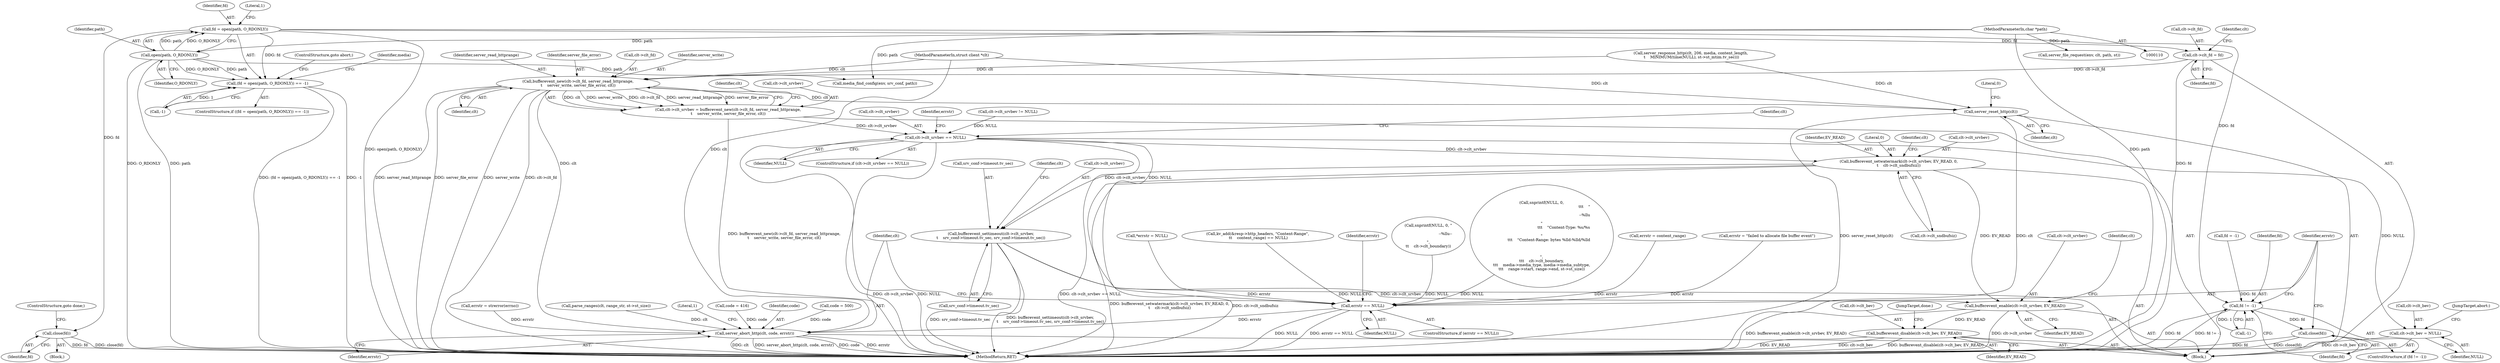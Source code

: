 digraph "0_src_142cfc82b932bc211218fbd7bdda8c7ce83f19df_1@API" {
"1000209" [label="(Call,fd = open(path, O_RDONLY))"];
"1000211" [label="(Call,open(path, O_RDONLY))"];
"1000113" [label="(MethodParameterIn,char *path)"];
"1000208" [label="(Call,(fd = open(path, O_RDONLY)) == -1)"];
"1000428" [label="(Call,close(fd))"];
"1000433" [label="(Call,clt->clt_fd = fd)"];
"1000457" [label="(Call,bufferevent_new(clt->clt_fd, server_read_httprange,\n\t    server_write, server_file_error, clt))"];
"1000453" [label="(Call,clt->clt_srvbev = bufferevent_new(clt->clt_fd, server_read_httprange,\n\t    server_write, server_file_error, clt))"];
"1000466" [label="(Call,clt->clt_srvbev == NULL)"];
"1000476" [label="(Call,bufferevent_setwatermark(clt->clt_srvbev, EV_READ, 0,\n\t    clt->clt_sndbufsiz))"];
"1000485" [label="(Call,bufferevent_settimeout(clt->clt_srvbev,\n\t    srv_conf->timeout.tv_sec, srv_conf->timeout.tv_sec))"];
"1000499" [label="(Call,bufferevent_enable(clt->clt_srvbev, EV_READ))"];
"1000504" [label="(Call,bufferevent_disable(clt->clt_bev, EV_READ))"];
"1000526" [label="(Call,clt->clt_bev = NULL)"];
"1000540" [label="(Call,errstr == NULL)"];
"1000547" [label="(Call,server_abort_http(clt, code, errstr))"];
"1000510" [label="(Call,server_reset_http(clt))"];
"1000533" [label="(Call,fd != -1)"];
"1000537" [label="(Call,close(fd))"];
"1000182" [label="(Call,parse_ranges(clt, range_str, st->st_size))"];
"1000509" [label="(JumpTarget,done:)"];
"1000467" [label="(Call,clt->clt_srvbev)"];
"1000486" [label="(Call,clt->clt_srvbev)"];
"1000464" [label="(Identifier,clt)"];
"1000462" [label="(Identifier,server_write)"];
"1000258" [label="(Call,kv_add(&resp->http_headers, \"Content-Range\",\n \t\t    content_range) == NULL)"];
"1000212" [label="(Identifier,path)"];
"1000530" [label="(Identifier,NULL)"];
"1000487" [label="(Identifier,clt)"];
"1000213" [label="(Identifier,O_RDONLY)"];
"1000505" [label="(Call,clt->clt_bev)"];
"1000210" [label="(Identifier,fd)"];
"1000219" [label="(Call,media_find_config(env, srv_conf, path))"];
"1000468" [label="(Identifier,clt)"];
"1000494" [label="(Call,srv_conf->timeout.tv_sec)"];
"1000548" [label="(Identifier,clt)"];
"1000211" [label="(Call,open(path, O_RDONLY))"];
"1000441" [label="(Identifier,clt)"];
"1000511" [label="(Identifier,clt)"];
"1000461" [label="(Identifier,server_read_httprange)"];
"1000541" [label="(Identifier,errstr)"];
"1000470" [label="(Identifier,NULL)"];
"1000116" [label="(Block,)"];
"1000454" [label="(Call,clt->clt_srvbev)"];
"1000154" [label="(Call,fd = -1)"];
"1000537" [label="(Call,close(fd))"];
"1000533" [label="(Call,fd != -1)"];
"1000463" [label="(Identifier,server_file_error)"];
"1000510" [label="(Call,server_reset_http(clt))"];
"1000209" [label="(Call,fd = open(path, O_RDONLY))"];
"1000503" [label="(Identifier,EV_READ)"];
"1000473" [label="(Identifier,errstr)"];
"1000513" [label="(Literal,0)"];
"1000215" [label="(Literal,1)"];
"1000458" [label="(Call,clt->clt_fd)"];
"1000527" [label="(Call,clt->clt_bev)"];
"1000453" [label="(Call,clt->clt_srvbev = bufferevent_new(clt->clt_fd, server_read_httprange,\n\t    server_write, server_file_error, clt))"];
"1000457" [label="(Call,bufferevent_new(clt->clt_fd, server_read_httprange,\n\t    server_write, server_file_error, clt))"];
"1000216" [label="(ControlStructure,goto abort;)"];
"1000542" [label="(Identifier,NULL)"];
"1000477" [label="(Call,clt->clt_srvbev)"];
"1000489" [label="(Call,srv_conf->timeout.tv_sec)"];
"1000544" [label="(Identifier,errstr)"];
"1000433" [label="(Call,clt->clt_fd = fd)"];
"1000428" [label="(Call,close(fd))"];
"1000547" [label="(Call,server_abort_http(clt, code, errstr))"];
"1000361" [label="(Call,snprintf(NULL, 0, \"\r\n--%llu--\r\n\",\n\t\t    clt->clt_boundary))"];
"1000482" [label="(Call,clt->clt_sndbufsiz)"];
"1000437" [label="(Identifier,fd)"];
"1000540" [label="(Call,errstr == NULL)"];
"1000531" [label="(JumpTarget,abort:)"];
"1000553" [label="(Literal,1)"];
"1000485" [label="(Call,bufferevent_settimeout(clt->clt_srvbev,\n\t    srv_conf->timeout.tv_sec, srv_conf->timeout.tv_sec))"];
"1000535" [label="(Call,-1)"];
"1000190" [label="(Call,code = 416)"];
"1000480" [label="(Identifier,EV_READ)"];
"1000538" [label="(Identifier,fd)"];
"1000465" [label="(ControlStructure,if (clt->clt_srvbev == NULL))"];
"1000409" [label="(Call,server_response_http(clt, 206, media, content_length,\n \t    MINIMUM(time(NULL), st->st_mtim.tv_sec)))"];
"1000320" [label="(Call,snprintf(NULL, 0,\n\t\t\t    \"\r\n--%llu\r\n\"\n\t\t\t    \"Content-Type: %s/%s\r\n\"\n \t\t\t    \"Content-Range: bytes %lld-%lld/%lld\r\n\r\n\",\n\t\t\t    clt->clt_boundary,\n\t\t\t    media->media_type, media->media_subtype,\n\t\t\t    range->start, range->end, st->st_size))"];
"1000554" [label="(MethodReturn,RET)"];
"1000539" [label="(ControlStructure,if (errstr == NULL))"];
"1000549" [label="(Identifier,code)"];
"1000532" [label="(ControlStructure,if (fd != -1))"];
"1000476" [label="(Call,bufferevent_setwatermark(clt->clt_srvbev, EV_READ, 0,\n\t    clt->clt_sndbufsiz))"];
"1000150" [label="(Call,code = 500)"];
"1000543" [label="(Call,errstr = strerror(errno))"];
"1000208" [label="(Call,(fd = open(path, O_RDONLY)) == -1)"];
"1000439" [label="(Call,clt->clt_srvbev != NULL)"];
"1000481" [label="(Literal,0)"];
"1000526" [label="(Call,clt->clt_bev = NULL)"];
"1000500" [label="(Call,clt->clt_srvbev)"];
"1000424" [label="(Block,)"];
"1000478" [label="(Identifier,clt)"];
"1000499" [label="(Call,bufferevent_enable(clt->clt_srvbev, EV_READ))"];
"1000466" [label="(Call,clt->clt_srvbev == NULL)"];
"1000113" [label="(MethodParameterIn,char *path)"];
"1000504" [label="(Call,bufferevent_disable(clt->clt_bev, EV_READ))"];
"1000214" [label="(Call,-1)"];
"1000203" [label="(Call,errstr = content_range)"];
"1000501" [label="(Identifier,clt)"];
"1000207" [label="(ControlStructure,if ((fd = open(path, O_RDONLY)) == -1))"];
"1000508" [label="(Identifier,EV_READ)"];
"1000472" [label="(Call,errstr = \"failed to allocate file buffer event\")"];
"1000506" [label="(Identifier,clt)"];
"1000112" [label="(MethodParameterIn,struct client *clt)"];
"1000429" [label="(Identifier,fd)"];
"1000163" [label="(Call,*errstr = NULL)"];
"1000434" [label="(Call,clt->clt_fd)"];
"1000430" [label="(ControlStructure,goto done;)"];
"1000550" [label="(Identifier,errstr)"];
"1000173" [label="(Call,server_file_request(env, clt, path, st))"];
"1000218" [label="(Identifier,media)"];
"1000534" [label="(Identifier,fd)"];
"1000209" -> "1000208"  [label="AST: "];
"1000209" -> "1000211"  [label="CFG: "];
"1000210" -> "1000209"  [label="AST: "];
"1000211" -> "1000209"  [label="AST: "];
"1000215" -> "1000209"  [label="CFG: "];
"1000209" -> "1000554"  [label="DDG: open(path, O_RDONLY)"];
"1000209" -> "1000208"  [label="DDG: fd"];
"1000211" -> "1000209"  [label="DDG: path"];
"1000211" -> "1000209"  [label="DDG: O_RDONLY"];
"1000209" -> "1000428"  [label="DDG: fd"];
"1000209" -> "1000433"  [label="DDG: fd"];
"1000209" -> "1000533"  [label="DDG: fd"];
"1000211" -> "1000213"  [label="CFG: "];
"1000212" -> "1000211"  [label="AST: "];
"1000213" -> "1000211"  [label="AST: "];
"1000211" -> "1000554"  [label="DDG: path"];
"1000211" -> "1000554"  [label="DDG: O_RDONLY"];
"1000211" -> "1000208"  [label="DDG: path"];
"1000211" -> "1000208"  [label="DDG: O_RDONLY"];
"1000113" -> "1000211"  [label="DDG: path"];
"1000211" -> "1000219"  [label="DDG: path"];
"1000113" -> "1000110"  [label="AST: "];
"1000113" -> "1000554"  [label="DDG: path"];
"1000113" -> "1000173"  [label="DDG: path"];
"1000113" -> "1000219"  [label="DDG: path"];
"1000208" -> "1000207"  [label="AST: "];
"1000208" -> "1000214"  [label="CFG: "];
"1000214" -> "1000208"  [label="AST: "];
"1000216" -> "1000208"  [label="CFG: "];
"1000218" -> "1000208"  [label="CFG: "];
"1000208" -> "1000554"  [label="DDG: -1"];
"1000208" -> "1000554"  [label="DDG: (fd = open(path, O_RDONLY)) == -1"];
"1000214" -> "1000208"  [label="DDG: 1"];
"1000428" -> "1000424"  [label="AST: "];
"1000428" -> "1000429"  [label="CFG: "];
"1000429" -> "1000428"  [label="AST: "];
"1000430" -> "1000428"  [label="CFG: "];
"1000428" -> "1000554"  [label="DDG: close(fd)"];
"1000428" -> "1000554"  [label="DDG: fd"];
"1000433" -> "1000116"  [label="AST: "];
"1000433" -> "1000437"  [label="CFG: "];
"1000434" -> "1000433"  [label="AST: "];
"1000437" -> "1000433"  [label="AST: "];
"1000441" -> "1000433"  [label="CFG: "];
"1000433" -> "1000554"  [label="DDG: fd"];
"1000433" -> "1000457"  [label="DDG: clt->clt_fd"];
"1000457" -> "1000453"  [label="AST: "];
"1000457" -> "1000464"  [label="CFG: "];
"1000458" -> "1000457"  [label="AST: "];
"1000461" -> "1000457"  [label="AST: "];
"1000462" -> "1000457"  [label="AST: "];
"1000463" -> "1000457"  [label="AST: "];
"1000464" -> "1000457"  [label="AST: "];
"1000453" -> "1000457"  [label="CFG: "];
"1000457" -> "1000554"  [label="DDG: server_read_httprange"];
"1000457" -> "1000554"  [label="DDG: server_file_error"];
"1000457" -> "1000554"  [label="DDG: server_write"];
"1000457" -> "1000554"  [label="DDG: clt->clt_fd"];
"1000457" -> "1000453"  [label="DDG: clt"];
"1000457" -> "1000453"  [label="DDG: server_write"];
"1000457" -> "1000453"  [label="DDG: clt->clt_fd"];
"1000457" -> "1000453"  [label="DDG: server_read_httprange"];
"1000457" -> "1000453"  [label="DDG: server_file_error"];
"1000409" -> "1000457"  [label="DDG: clt"];
"1000112" -> "1000457"  [label="DDG: clt"];
"1000457" -> "1000510"  [label="DDG: clt"];
"1000457" -> "1000547"  [label="DDG: clt"];
"1000453" -> "1000116"  [label="AST: "];
"1000454" -> "1000453"  [label="AST: "];
"1000468" -> "1000453"  [label="CFG: "];
"1000453" -> "1000554"  [label="DDG: bufferevent_new(clt->clt_fd, server_read_httprange,\n\t    server_write, server_file_error, clt)"];
"1000453" -> "1000466"  [label="DDG: clt->clt_srvbev"];
"1000466" -> "1000465"  [label="AST: "];
"1000466" -> "1000470"  [label="CFG: "];
"1000467" -> "1000466"  [label="AST: "];
"1000470" -> "1000466"  [label="AST: "];
"1000473" -> "1000466"  [label="CFG: "];
"1000478" -> "1000466"  [label="CFG: "];
"1000466" -> "1000554"  [label="DDG: clt->clt_srvbev"];
"1000466" -> "1000554"  [label="DDG: NULL"];
"1000466" -> "1000554"  [label="DDG: clt->clt_srvbev == NULL"];
"1000439" -> "1000466"  [label="DDG: NULL"];
"1000466" -> "1000476"  [label="DDG: clt->clt_srvbev"];
"1000466" -> "1000526"  [label="DDG: NULL"];
"1000466" -> "1000540"  [label="DDG: NULL"];
"1000476" -> "1000116"  [label="AST: "];
"1000476" -> "1000482"  [label="CFG: "];
"1000477" -> "1000476"  [label="AST: "];
"1000480" -> "1000476"  [label="AST: "];
"1000481" -> "1000476"  [label="AST: "];
"1000482" -> "1000476"  [label="AST: "];
"1000487" -> "1000476"  [label="CFG: "];
"1000476" -> "1000554"  [label="DDG: bufferevent_setwatermark(clt->clt_srvbev, EV_READ, 0,\n\t    clt->clt_sndbufsiz)"];
"1000476" -> "1000554"  [label="DDG: clt->clt_sndbufsiz"];
"1000476" -> "1000485"  [label="DDG: clt->clt_srvbev"];
"1000476" -> "1000499"  [label="DDG: EV_READ"];
"1000485" -> "1000116"  [label="AST: "];
"1000485" -> "1000494"  [label="CFG: "];
"1000486" -> "1000485"  [label="AST: "];
"1000489" -> "1000485"  [label="AST: "];
"1000494" -> "1000485"  [label="AST: "];
"1000501" -> "1000485"  [label="CFG: "];
"1000485" -> "1000554"  [label="DDG: srv_conf->timeout.tv_sec"];
"1000485" -> "1000554"  [label="DDG: bufferevent_settimeout(clt->clt_srvbev,\n\t    srv_conf->timeout.tv_sec, srv_conf->timeout.tv_sec)"];
"1000485" -> "1000499"  [label="DDG: clt->clt_srvbev"];
"1000499" -> "1000116"  [label="AST: "];
"1000499" -> "1000503"  [label="CFG: "];
"1000500" -> "1000499"  [label="AST: "];
"1000503" -> "1000499"  [label="AST: "];
"1000506" -> "1000499"  [label="CFG: "];
"1000499" -> "1000554"  [label="DDG: bufferevent_enable(clt->clt_srvbev, EV_READ)"];
"1000499" -> "1000554"  [label="DDG: clt->clt_srvbev"];
"1000499" -> "1000504"  [label="DDG: EV_READ"];
"1000504" -> "1000116"  [label="AST: "];
"1000504" -> "1000508"  [label="CFG: "];
"1000505" -> "1000504"  [label="AST: "];
"1000508" -> "1000504"  [label="AST: "];
"1000509" -> "1000504"  [label="CFG: "];
"1000504" -> "1000554"  [label="DDG: clt->clt_bev"];
"1000504" -> "1000554"  [label="DDG: bufferevent_disable(clt->clt_bev, EV_READ)"];
"1000504" -> "1000554"  [label="DDG: EV_READ"];
"1000526" -> "1000116"  [label="AST: "];
"1000526" -> "1000530"  [label="CFG: "];
"1000527" -> "1000526"  [label="AST: "];
"1000530" -> "1000526"  [label="AST: "];
"1000531" -> "1000526"  [label="CFG: "];
"1000526" -> "1000554"  [label="DDG: clt->clt_bev"];
"1000540" -> "1000539"  [label="AST: "];
"1000540" -> "1000542"  [label="CFG: "];
"1000541" -> "1000540"  [label="AST: "];
"1000542" -> "1000540"  [label="AST: "];
"1000544" -> "1000540"  [label="CFG: "];
"1000548" -> "1000540"  [label="CFG: "];
"1000540" -> "1000554"  [label="DDG: errstr == NULL"];
"1000540" -> "1000554"  [label="DDG: NULL"];
"1000163" -> "1000540"  [label="DDG: errstr"];
"1000472" -> "1000540"  [label="DDG: errstr"];
"1000203" -> "1000540"  [label="DDG: errstr"];
"1000361" -> "1000540"  [label="DDG: NULL"];
"1000320" -> "1000540"  [label="DDG: NULL"];
"1000258" -> "1000540"  [label="DDG: NULL"];
"1000540" -> "1000547"  [label="DDG: errstr"];
"1000547" -> "1000116"  [label="AST: "];
"1000547" -> "1000550"  [label="CFG: "];
"1000548" -> "1000547"  [label="AST: "];
"1000549" -> "1000547"  [label="AST: "];
"1000550" -> "1000547"  [label="AST: "];
"1000553" -> "1000547"  [label="CFG: "];
"1000547" -> "1000554"  [label="DDG: errstr"];
"1000547" -> "1000554"  [label="DDG: clt"];
"1000547" -> "1000554"  [label="DDG: server_abort_http(clt, code, errstr)"];
"1000547" -> "1000554"  [label="DDG: code"];
"1000182" -> "1000547"  [label="DDG: clt"];
"1000112" -> "1000547"  [label="DDG: clt"];
"1000150" -> "1000547"  [label="DDG: code"];
"1000190" -> "1000547"  [label="DDG: code"];
"1000543" -> "1000547"  [label="DDG: errstr"];
"1000510" -> "1000116"  [label="AST: "];
"1000510" -> "1000511"  [label="CFG: "];
"1000511" -> "1000510"  [label="AST: "];
"1000513" -> "1000510"  [label="CFG: "];
"1000510" -> "1000554"  [label="DDG: clt"];
"1000510" -> "1000554"  [label="DDG: server_reset_http(clt)"];
"1000409" -> "1000510"  [label="DDG: clt"];
"1000112" -> "1000510"  [label="DDG: clt"];
"1000533" -> "1000532"  [label="AST: "];
"1000533" -> "1000535"  [label="CFG: "];
"1000534" -> "1000533"  [label="AST: "];
"1000535" -> "1000533"  [label="AST: "];
"1000538" -> "1000533"  [label="CFG: "];
"1000541" -> "1000533"  [label="CFG: "];
"1000533" -> "1000554"  [label="DDG: fd != -1"];
"1000533" -> "1000554"  [label="DDG: fd"];
"1000154" -> "1000533"  [label="DDG: fd"];
"1000535" -> "1000533"  [label="DDG: 1"];
"1000533" -> "1000537"  [label="DDG: fd"];
"1000537" -> "1000532"  [label="AST: "];
"1000537" -> "1000538"  [label="CFG: "];
"1000538" -> "1000537"  [label="AST: "];
"1000541" -> "1000537"  [label="CFG: "];
"1000537" -> "1000554"  [label="DDG: fd"];
"1000537" -> "1000554"  [label="DDG: close(fd)"];
}
